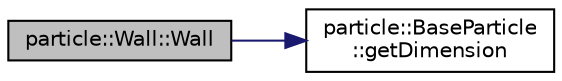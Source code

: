 digraph "particle::Wall::Wall"
{
  edge [fontname="Helvetica",fontsize="10",labelfontname="Helvetica",labelfontsize="10"];
  node [fontname="Helvetica",fontsize="10",shape=record];
  rankdir="LR";
  Node0 [label="particle::Wall::Wall",height=0.2,width=0.4,color="black", fillcolor="grey75", style="filled", fontcolor="black"];
  Node0 -> Node1 [color="midnightblue",fontsize="10",style="solid",fontname="Helvetica"];
  Node1 [label="particle::BaseParticle\l::getDimension",height=0.2,width=0.4,color="black", fillcolor="white", style="filled",URL="$classparticle_1_1BaseParticle.html#ad3bc7b2e7f6762f09ed9c8201d5af7d2",tooltip="Get the dimension of the domain. "];
}
